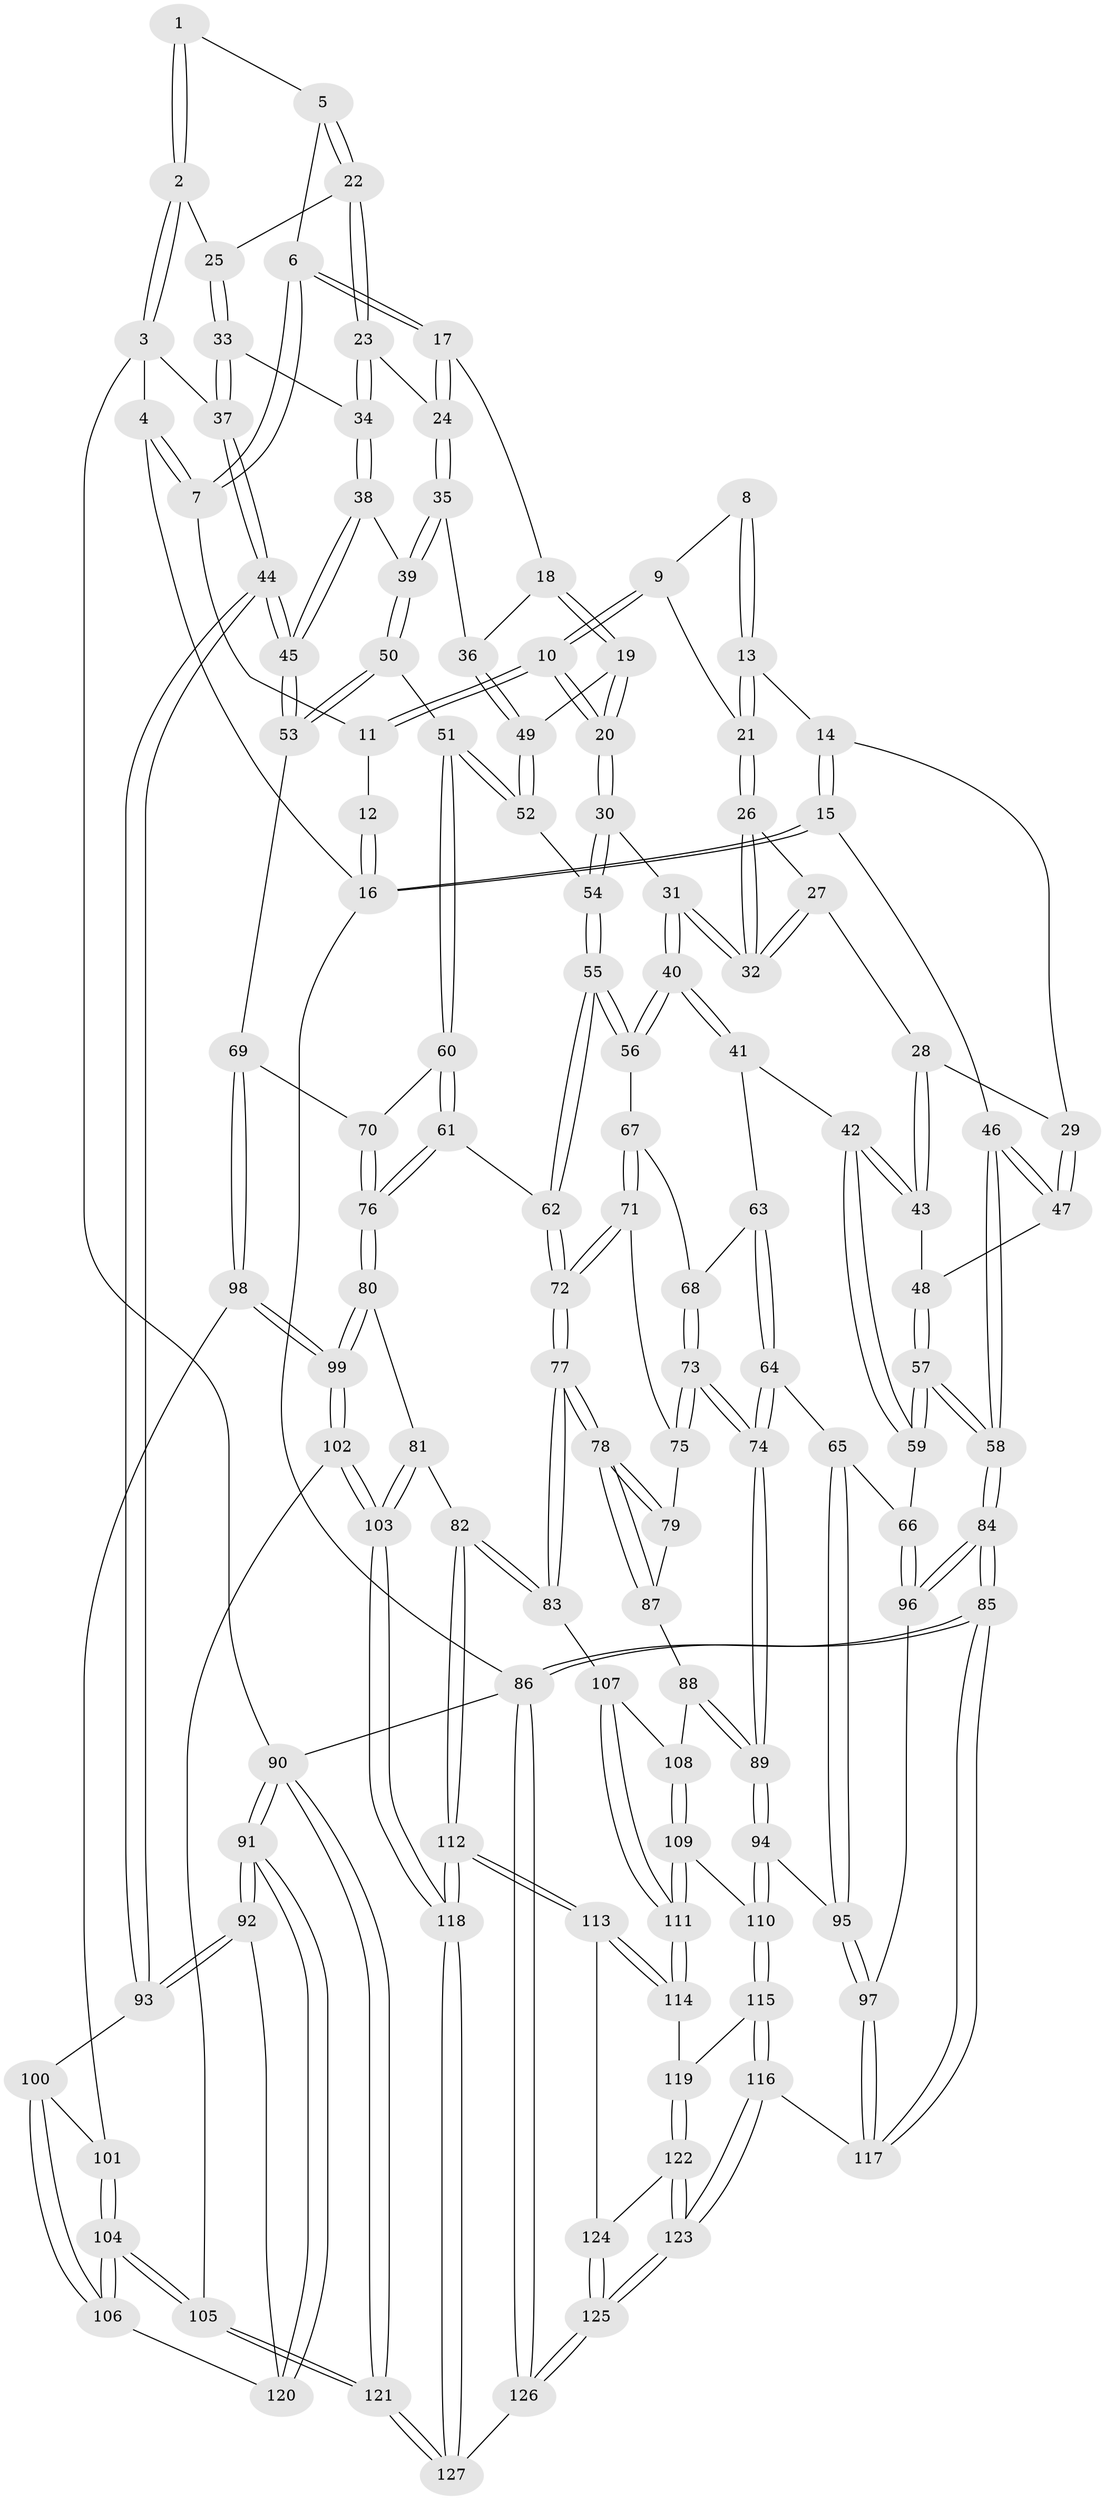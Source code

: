 // coarse degree distribution, {4: 0.26, 8: 0.04, 3: 0.24, 5: 0.32, 2: 0.02, 7: 0.04, 6: 0.08}
// Generated by graph-tools (version 1.1) at 2025/21/03/04/25 18:21:30]
// undirected, 127 vertices, 314 edges
graph export_dot {
graph [start="1"]
  node [color=gray90,style=filled];
  1 [pos="+0.9420741571203664+0.029452833932064493"];
  2 [pos="+1+0.12670369114240546"];
  3 [pos="+1+0.09864387485976876"];
  4 [pos="+0.8600788361687128+0"];
  5 [pos="+0.8947708756507506+0.10869890152461745"];
  6 [pos="+0.6619711559988035+0"];
  7 [pos="+0.6596744735077543+0"];
  8 [pos="+0.20737094237662265+0"];
  9 [pos="+0.26836331309641365+0.05937117720932389"];
  10 [pos="+0.375672350420706+0.13128426764668374"];
  11 [pos="+0.6199085185771365+0"];
  12 [pos="+0.17271412629729782+0"];
  13 [pos="+0.11333399188263218+0.12846073097902833"];
  14 [pos="+0.10198313569106152+0.13054262873495917"];
  15 [pos="+0+0"];
  16 [pos="+0+0"];
  17 [pos="+0.6601219310126782+0.049693280532064635"];
  18 [pos="+0.6122912202796518+0.1263917605350494"];
  19 [pos="+0.4819066977726585+0.2488121958517127"];
  20 [pos="+0.41298233432335346+0.2667978441118328"];
  21 [pos="+0.19310321344978498+0.14716697242496524"];
  22 [pos="+0.9086627130689447+0.1452659904820601"];
  23 [pos="+0.8688335711289377+0.18942598818136305"];
  24 [pos="+0.7587849941642668+0.17537729179401856"];
  25 [pos="+1+0.1434997946047209"];
  26 [pos="+0.19341925984466213+0.14955733263692372"];
  27 [pos="+0.15919918865268723+0.25774956854505865"];
  28 [pos="+0.15763756166220158+0.25848606391715584"];
  29 [pos="+0.05998764271233138+0.2611327952824294"];
  30 [pos="+0.4068605285350961+0.27626763169925633"];
  31 [pos="+0.36046613967506075+0.30564740115003014"];
  32 [pos="+0.35821397315939096+0.3046422595997086"];
  33 [pos="+0.961793922486269+0.26278738365769"];
  34 [pos="+0.8866792151230145+0.2771382768824809"];
  35 [pos="+0.7334610313131193+0.2828333209987198"];
  36 [pos="+0.6775514538296371+0.30588300239475186"];
  37 [pos="+1+0.3970648292680649"];
  38 [pos="+0.875665193420732+0.3139357413401134"];
  39 [pos="+0.811150374414661+0.33339486985988"];
  40 [pos="+0.29595382960317584+0.4265765657643214"];
  41 [pos="+0.2781456383026161+0.4318546372078399"];
  42 [pos="+0.1926185889438442+0.4171433944826534"];
  43 [pos="+0.1763650623186332+0.4070017739237276"];
  44 [pos="+1+0.5626632864753922"];
  45 [pos="+1+0.537878196860808"];
  46 [pos="+0+0.3318115572062579"];
  47 [pos="+0.0412401139940192+0.2715795033731113"];
  48 [pos="+0.15965601025531448+0.40338585931024434"];
  49 [pos="+0.6484841362653944+0.33446768494364937"];
  50 [pos="+0.7617053039429384+0.4737173188648634"];
  51 [pos="+0.7480687177758144+0.4776274031063122"];
  52 [pos="+0.6502031332872271+0.4095605134247823"];
  53 [pos="+0.9940081740724338+0.5394633714488853"];
  54 [pos="+0.5410157626896359+0.46643523689185934"];
  55 [pos="+0.5280889925336325+0.5116719038878117"];
  56 [pos="+0.33340187790772685+0.4807441842056961"];
  57 [pos="+0+0.4785768487706775"];
  58 [pos="+0+0.47133821847839685"];
  59 [pos="+0.05474758831999072+0.5811202343443035"];
  60 [pos="+0.7412051376875014+0.4928700411128074"];
  61 [pos="+0.5831674744183185+0.571591153583136"];
  62 [pos="+0.5301083696781643+0.5243675826026857"];
  63 [pos="+0.2503379837466978+0.4797401917818221"];
  64 [pos="+0.16267787996081023+0.5979596430050724"];
  65 [pos="+0.13667455084704744+0.5983247592426296"];
  66 [pos="+0.061714394920759294+0.586946403537271"];
  67 [pos="+0.3391414446244577+0.5125096857183608"];
  68 [pos="+0.26035255577525435+0.5888750218141559"];
  69 [pos="+0.7863788273180331+0.65629527256243"];
  70 [pos="+0.7333121073854824+0.5713787435661865"];
  71 [pos="+0.3546490888401023+0.5688853051558467"];
  72 [pos="+0.470942251219992+0.5909416224398022"];
  73 [pos="+0.24774574264436755+0.6297225568679586"];
  74 [pos="+0.23132956830077758+0.6466474075412757"];
  75 [pos="+0.35445733233682225+0.5695172200677155"];
  76 [pos="+0.6190941197196761+0.6521216832375025"];
  77 [pos="+0.46052530557300697+0.706799415310574"];
  78 [pos="+0.4588020438809222+0.7058309409547309"];
  79 [pos="+0.35728069192016126+0.6124431314410984"];
  80 [pos="+0.6190089439000119+0.6550840528042429"];
  81 [pos="+0.5554803260224427+0.6997121358805485"];
  82 [pos="+0.49385832144242936+0.7280307391305325"];
  83 [pos="+0.46245114346899224+0.7109008261688103"];
  84 [pos="+0+0.9146513767839124"];
  85 [pos="+0+1"];
  86 [pos="+0+1"];
  87 [pos="+0.31967598315593637+0.6769185169430254"];
  88 [pos="+0.2716384185480257+0.708972309638717"];
  89 [pos="+0.2595026059231836+0.7119495872064399"];
  90 [pos="+1+1"];
  91 [pos="+1+1"];
  92 [pos="+1+0.6210438928380937"];
  93 [pos="+1+0.5634517168023409"];
  94 [pos="+0.2572795145583897+0.716934549337834"];
  95 [pos="+0.16007955874453336+0.7525951964559527"];
  96 [pos="+0.07545001369850542+0.8019878628009321"];
  97 [pos="+0.08289386535413111+0.8043671413004431"];
  98 [pos="+0.7734518091220743+0.6959810023474122"];
  99 [pos="+0.7075801055277965+0.7347472818607468"];
  100 [pos="+0.897739967422517+0.7027110450563155"];
  101 [pos="+0.8263421065610944+0.729878126324222"];
  102 [pos="+0.6880380314499853+0.8727765335515052"];
  103 [pos="+0.6849131072905801+0.8750140939503697"];
  104 [pos="+0.8626393819763586+0.8222503691843915"];
  105 [pos="+0.8005603602259352+0.8827021334793048"];
  106 [pos="+0.8656609576419586+0.8217251841224205"];
  107 [pos="+0.4369018919995658+0.7287063121689227"];
  108 [pos="+0.3806836840017723+0.7478097002547575"];
  109 [pos="+0.349547189119843+0.8060638958547974"];
  110 [pos="+0.27934490069623014+0.8067055313648919"];
  111 [pos="+0.39195474095261656+0.842561299528739"];
  112 [pos="+0.5391320031267518+0.9063852088433917"];
  113 [pos="+0.4316568952437518+0.9025551259154153"];
  114 [pos="+0.4101229878566629+0.8834720413485232"];
  115 [pos="+0.2671788841719905+0.8404216085284517"];
  116 [pos="+0.16698538655692852+0.8926697209514388"];
  117 [pos="+0.15092411489117663+0.8820105703158578"];
  118 [pos="+0.5990731340177443+0.9495725828507133"];
  119 [pos="+0.3006247946382495+0.877036779497694"];
  120 [pos="+0.8741828030835799+0.8208831942827799"];
  121 [pos="+1+1"];
  122 [pos="+0.302591527547703+0.9299501057903129"];
  123 [pos="+0.23603843157149068+1"];
  124 [pos="+0.41800201622236516+0.916235164577037"];
  125 [pos="+0.24088852281301318+1"];
  126 [pos="+0.23008228600614908+1"];
  127 [pos="+0.6083543592138969+1"];
  1 -- 2;
  1 -- 2;
  1 -- 5;
  2 -- 3;
  2 -- 3;
  2 -- 25;
  3 -- 4;
  3 -- 37;
  3 -- 90;
  4 -- 7;
  4 -- 7;
  4 -- 16;
  5 -- 6;
  5 -- 22;
  5 -- 22;
  6 -- 7;
  6 -- 7;
  6 -- 17;
  6 -- 17;
  7 -- 11;
  8 -- 9;
  8 -- 13;
  8 -- 13;
  9 -- 10;
  9 -- 10;
  9 -- 21;
  10 -- 11;
  10 -- 11;
  10 -- 20;
  10 -- 20;
  11 -- 12;
  12 -- 16;
  12 -- 16;
  13 -- 14;
  13 -- 21;
  13 -- 21;
  14 -- 15;
  14 -- 15;
  14 -- 29;
  15 -- 16;
  15 -- 16;
  15 -- 46;
  16 -- 86;
  17 -- 18;
  17 -- 24;
  17 -- 24;
  18 -- 19;
  18 -- 19;
  18 -- 36;
  19 -- 20;
  19 -- 20;
  19 -- 49;
  20 -- 30;
  20 -- 30;
  21 -- 26;
  21 -- 26;
  22 -- 23;
  22 -- 23;
  22 -- 25;
  23 -- 24;
  23 -- 34;
  23 -- 34;
  24 -- 35;
  24 -- 35;
  25 -- 33;
  25 -- 33;
  26 -- 27;
  26 -- 32;
  26 -- 32;
  27 -- 28;
  27 -- 32;
  27 -- 32;
  28 -- 29;
  28 -- 43;
  28 -- 43;
  29 -- 47;
  29 -- 47;
  30 -- 31;
  30 -- 54;
  30 -- 54;
  31 -- 32;
  31 -- 32;
  31 -- 40;
  31 -- 40;
  33 -- 34;
  33 -- 37;
  33 -- 37;
  34 -- 38;
  34 -- 38;
  35 -- 36;
  35 -- 39;
  35 -- 39;
  36 -- 49;
  36 -- 49;
  37 -- 44;
  37 -- 44;
  38 -- 39;
  38 -- 45;
  38 -- 45;
  39 -- 50;
  39 -- 50;
  40 -- 41;
  40 -- 41;
  40 -- 56;
  40 -- 56;
  41 -- 42;
  41 -- 63;
  42 -- 43;
  42 -- 43;
  42 -- 59;
  42 -- 59;
  43 -- 48;
  44 -- 45;
  44 -- 45;
  44 -- 93;
  44 -- 93;
  45 -- 53;
  45 -- 53;
  46 -- 47;
  46 -- 47;
  46 -- 58;
  46 -- 58;
  47 -- 48;
  48 -- 57;
  48 -- 57;
  49 -- 52;
  49 -- 52;
  50 -- 51;
  50 -- 53;
  50 -- 53;
  51 -- 52;
  51 -- 52;
  51 -- 60;
  51 -- 60;
  52 -- 54;
  53 -- 69;
  54 -- 55;
  54 -- 55;
  55 -- 56;
  55 -- 56;
  55 -- 62;
  55 -- 62;
  56 -- 67;
  57 -- 58;
  57 -- 58;
  57 -- 59;
  57 -- 59;
  58 -- 84;
  58 -- 84;
  59 -- 66;
  60 -- 61;
  60 -- 61;
  60 -- 70;
  61 -- 62;
  61 -- 76;
  61 -- 76;
  62 -- 72;
  62 -- 72;
  63 -- 64;
  63 -- 64;
  63 -- 68;
  64 -- 65;
  64 -- 74;
  64 -- 74;
  65 -- 66;
  65 -- 95;
  65 -- 95;
  66 -- 96;
  66 -- 96;
  67 -- 68;
  67 -- 71;
  67 -- 71;
  68 -- 73;
  68 -- 73;
  69 -- 70;
  69 -- 98;
  69 -- 98;
  70 -- 76;
  70 -- 76;
  71 -- 72;
  71 -- 72;
  71 -- 75;
  72 -- 77;
  72 -- 77;
  73 -- 74;
  73 -- 74;
  73 -- 75;
  73 -- 75;
  74 -- 89;
  74 -- 89;
  75 -- 79;
  76 -- 80;
  76 -- 80;
  77 -- 78;
  77 -- 78;
  77 -- 83;
  77 -- 83;
  78 -- 79;
  78 -- 79;
  78 -- 87;
  78 -- 87;
  79 -- 87;
  80 -- 81;
  80 -- 99;
  80 -- 99;
  81 -- 82;
  81 -- 103;
  81 -- 103;
  82 -- 83;
  82 -- 83;
  82 -- 112;
  82 -- 112;
  83 -- 107;
  84 -- 85;
  84 -- 85;
  84 -- 96;
  84 -- 96;
  85 -- 86;
  85 -- 86;
  85 -- 117;
  85 -- 117;
  86 -- 126;
  86 -- 126;
  86 -- 90;
  87 -- 88;
  88 -- 89;
  88 -- 89;
  88 -- 108;
  89 -- 94;
  89 -- 94;
  90 -- 91;
  90 -- 91;
  90 -- 121;
  90 -- 121;
  91 -- 92;
  91 -- 92;
  91 -- 120;
  91 -- 120;
  92 -- 93;
  92 -- 93;
  92 -- 120;
  93 -- 100;
  94 -- 95;
  94 -- 110;
  94 -- 110;
  95 -- 97;
  95 -- 97;
  96 -- 97;
  97 -- 117;
  97 -- 117;
  98 -- 99;
  98 -- 99;
  98 -- 101;
  99 -- 102;
  99 -- 102;
  100 -- 101;
  100 -- 106;
  100 -- 106;
  101 -- 104;
  101 -- 104;
  102 -- 103;
  102 -- 103;
  102 -- 105;
  103 -- 118;
  103 -- 118;
  104 -- 105;
  104 -- 105;
  104 -- 106;
  104 -- 106;
  105 -- 121;
  105 -- 121;
  106 -- 120;
  107 -- 108;
  107 -- 111;
  107 -- 111;
  108 -- 109;
  108 -- 109;
  109 -- 110;
  109 -- 111;
  109 -- 111;
  110 -- 115;
  110 -- 115;
  111 -- 114;
  111 -- 114;
  112 -- 113;
  112 -- 113;
  112 -- 118;
  112 -- 118;
  113 -- 114;
  113 -- 114;
  113 -- 124;
  114 -- 119;
  115 -- 116;
  115 -- 116;
  115 -- 119;
  116 -- 117;
  116 -- 123;
  116 -- 123;
  118 -- 127;
  118 -- 127;
  119 -- 122;
  119 -- 122;
  121 -- 127;
  121 -- 127;
  122 -- 123;
  122 -- 123;
  122 -- 124;
  123 -- 125;
  123 -- 125;
  124 -- 125;
  124 -- 125;
  125 -- 126;
  125 -- 126;
  126 -- 127;
}

